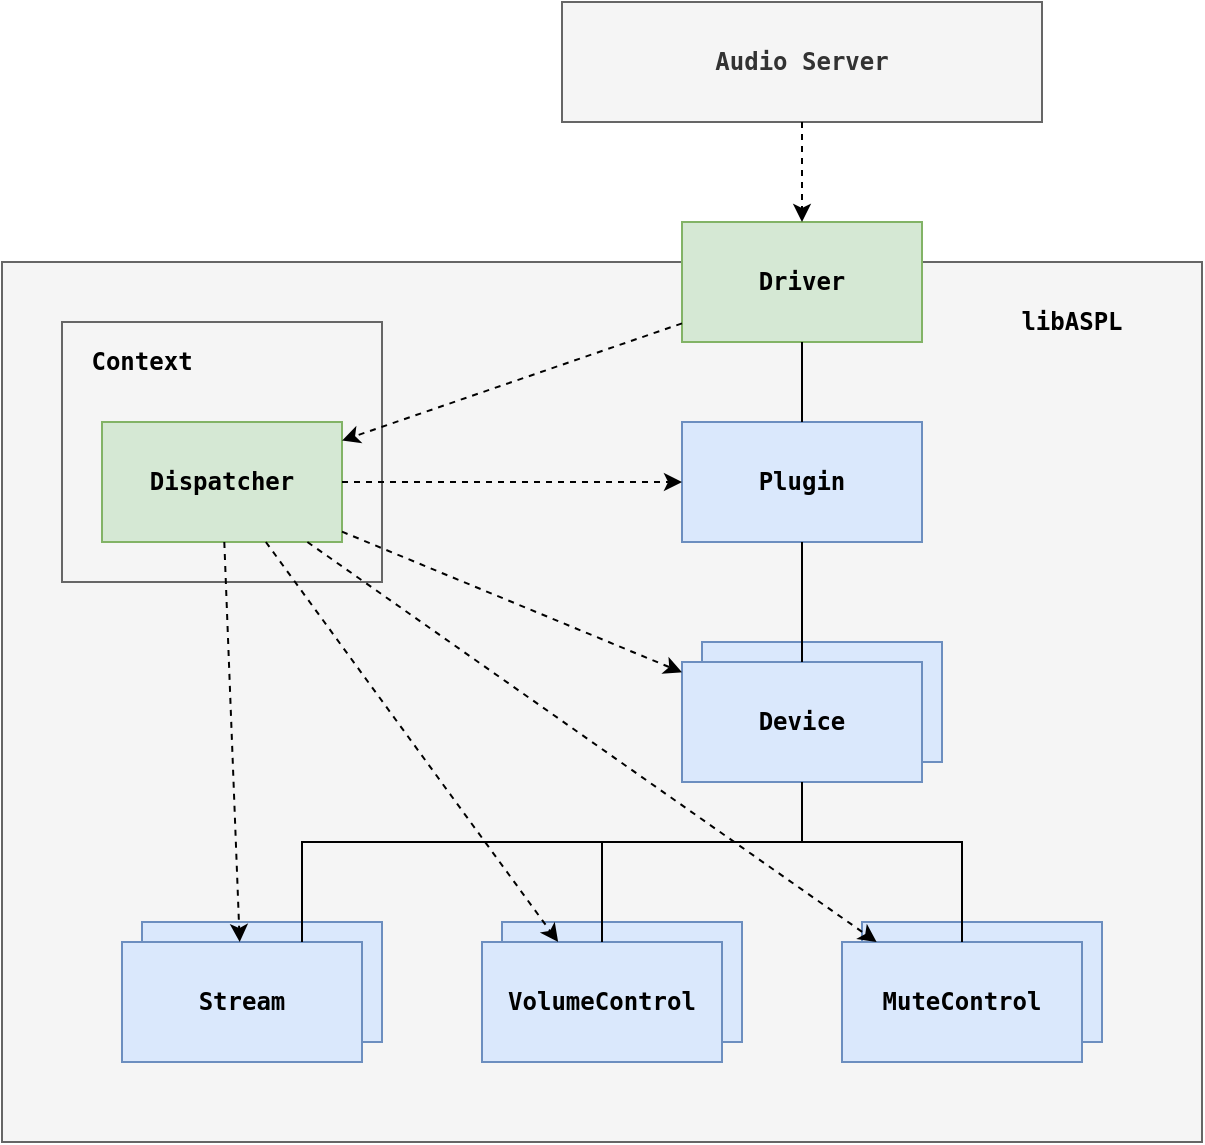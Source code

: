 <mxfile version="14.6.13" type="google"><diagram id="YGpLEwOhgi89u-TD7FiY" name="Page-1"><mxGraphModel dx="1485" dy="1907" grid="1" gridSize="10" guides="1" tooltips="1" connect="1" arrows="1" fold="1" page="1" pageScale="1" pageWidth="850" pageHeight="1100" math="0" shadow="0"><root><mxCell id="0"/><mxCell id="1" parent="0"/><mxCell id="whi88rX8rHVzz3fXB7_v-23" value="" style="rounded=0;whiteSpace=wrap;html=1;fontFamily=monospace;fillColor=#f5f5f5;strokeColor=#666666;fontColor=#333333;" vertex="1" parent="1"><mxGeometry x="10" y="-20" width="600" height="440" as="geometry"/></mxCell><mxCell id="whi88rX8rHVzz3fXB7_v-31" value="&lt;div&gt;&lt;br&gt;&lt;/div&gt;" style="rounded=0;whiteSpace=wrap;html=1;fillColor=#dae8fc;strokeColor=#6c8ebf;fontFamily=monospace;fontStyle=1" vertex="1" parent="1"><mxGeometry x="80" y="310" width="120" height="60" as="geometry"/></mxCell><mxCell id="whi88rX8rHVzz3fXB7_v-32" value="&lt;div&gt;&lt;br&gt;&lt;/div&gt;" style="rounded=0;whiteSpace=wrap;html=1;fillColor=#dae8fc;strokeColor=#6c8ebf;fontFamily=monospace;fontStyle=1" vertex="1" parent="1"><mxGeometry x="260" y="310" width="120" height="60" as="geometry"/></mxCell><mxCell id="whi88rX8rHVzz3fXB7_v-33" value="&lt;div&gt;&lt;br&gt;&lt;/div&gt;" style="rounded=0;whiteSpace=wrap;html=1;fillColor=#dae8fc;strokeColor=#6c8ebf;fontFamily=monospace;fontStyle=1" vertex="1" parent="1"><mxGeometry x="440" y="310" width="120" height="60" as="geometry"/></mxCell><mxCell id="whi88rX8rHVzz3fXB7_v-30" value="&lt;div&gt;&lt;br&gt;&lt;/div&gt;" style="rounded=0;whiteSpace=wrap;html=1;fillColor=#dae8fc;strokeColor=#6c8ebf;fontFamily=monospace;fontStyle=1" vertex="1" parent="1"><mxGeometry x="360" y="170" width="120" height="60" as="geometry"/></mxCell><mxCell id="whi88rX8rHVzz3fXB7_v-25" value="" style="rounded=0;whiteSpace=wrap;html=1;fillColor=#f5f5f5;strokeColor=#666666;fontFamily=monospace;fontColor=#333333;" vertex="1" parent="1"><mxGeometry x="40" y="10" width="160" height="130" as="geometry"/></mxCell><mxCell id="whi88rX8rHVzz3fXB7_v-1" value="Plugin" style="rounded=0;whiteSpace=wrap;html=1;fillColor=#dae8fc;strokeColor=#6c8ebf;fontFamily=monospace;fontStyle=1" vertex="1" parent="1"><mxGeometry x="350" y="60" width="120" height="60" as="geometry"/></mxCell><mxCell id="whi88rX8rHVzz3fXB7_v-2" value="Device" style="rounded=0;whiteSpace=wrap;html=1;fillColor=#dae8fc;strokeColor=#6c8ebf;fontFamily=monospace;fontStyle=1" vertex="1" parent="1"><mxGeometry x="350" y="180" width="120" height="60" as="geometry"/></mxCell><mxCell id="whi88rX8rHVzz3fXB7_v-3" value="Stream" style="rounded=0;whiteSpace=wrap;html=1;fillColor=#dae8fc;strokeColor=#6c8ebf;fontFamily=monospace;fontStyle=1" vertex="1" parent="1"><mxGeometry x="70" y="320" width="120" height="60" as="geometry"/></mxCell><mxCell id="whi88rX8rHVzz3fXB7_v-4" value="VolumeControl" style="rounded=0;whiteSpace=wrap;html=1;fillColor=#dae8fc;strokeColor=#6c8ebf;fontFamily=monospace;fontStyle=1" vertex="1" parent="1"><mxGeometry x="250" y="320" width="120" height="60" as="geometry"/></mxCell><mxCell id="whi88rX8rHVzz3fXB7_v-5" value="MuteControl" style="rounded=0;whiteSpace=wrap;html=1;fillColor=#dae8fc;strokeColor=#6c8ebf;fontFamily=monospace;fontStyle=1" vertex="1" parent="1"><mxGeometry x="430" y="320" width="120" height="60" as="geometry"/></mxCell><mxCell id="whi88rX8rHVzz3fXB7_v-6" value="Driver" style="rounded=0;whiteSpace=wrap;html=1;fillColor=#d5e8d4;strokeColor=#82b366;fontFamily=monospace;fontStyle=1" vertex="1" parent="1"><mxGeometry x="350" y="-40" width="120" height="60" as="geometry"/></mxCell><mxCell id="whi88rX8rHVzz3fXB7_v-7" value="Dispatcher" style="rounded=0;whiteSpace=wrap;html=1;fillColor=#d5e8d4;strokeColor=#82b366;fontFamily=monospace;fontStyle=1" vertex="1" parent="1"><mxGeometry x="60" y="60" width="120" height="60" as="geometry"/></mxCell><mxCell id="whi88rX8rHVzz3fXB7_v-8" value="" style="endArrow=classic;html=1;fontFamily=monospace;dashed=1;" edge="1" parent="1" source="whi88rX8rHVzz3fXB7_v-7" target="whi88rX8rHVzz3fXB7_v-1"><mxGeometry width="50" height="50" relative="1" as="geometry"><mxPoint x="570" y="190" as="sourcePoint"/><mxPoint x="620" y="140" as="targetPoint"/></mxGeometry></mxCell><mxCell id="whi88rX8rHVzz3fXB7_v-9" value="" style="endArrow=classic;html=1;fontFamily=monospace;dashed=1;" edge="1" parent="1" source="whi88rX8rHVzz3fXB7_v-7" target="whi88rX8rHVzz3fXB7_v-2"><mxGeometry width="50" height="50" relative="1" as="geometry"><mxPoint x="580" y="200" as="sourcePoint"/><mxPoint x="630" y="150" as="targetPoint"/></mxGeometry></mxCell><mxCell id="whi88rX8rHVzz3fXB7_v-10" value="" style="endArrow=classic;html=1;fontFamily=monospace;dashed=1;" edge="1" parent="1" source="whi88rX8rHVzz3fXB7_v-7" target="whi88rX8rHVzz3fXB7_v-3"><mxGeometry width="50" height="50" relative="1" as="geometry"><mxPoint x="590" y="210" as="sourcePoint"/><mxPoint x="640" y="160" as="targetPoint"/></mxGeometry></mxCell><mxCell id="whi88rX8rHVzz3fXB7_v-11" value="" style="endArrow=classic;html=1;fontFamily=monospace;dashed=1;" edge="1" parent="1" source="whi88rX8rHVzz3fXB7_v-7" target="whi88rX8rHVzz3fXB7_v-4"><mxGeometry width="50" height="50" relative="1" as="geometry"><mxPoint x="600" y="220" as="sourcePoint"/><mxPoint x="650" y="170" as="targetPoint"/></mxGeometry></mxCell><mxCell id="whi88rX8rHVzz3fXB7_v-12" value="" style="endArrow=classic;html=1;fontFamily=monospace;dashed=1;" edge="1" parent="1" source="whi88rX8rHVzz3fXB7_v-7" target="whi88rX8rHVzz3fXB7_v-5"><mxGeometry width="50" height="50" relative="1" as="geometry"><mxPoint x="610" y="230" as="sourcePoint"/><mxPoint x="660" y="180" as="targetPoint"/></mxGeometry></mxCell><mxCell id="whi88rX8rHVzz3fXB7_v-17" value="" style="endArrow=none;html=1;fontFamily=monospace;" edge="1" parent="1" source="whi88rX8rHVzz3fXB7_v-1" target="whi88rX8rHVzz3fXB7_v-6"><mxGeometry width="50" height="50" relative="1" as="geometry"><mxPoint x="460" y="110" as="sourcePoint"/><mxPoint x="620" y="140" as="targetPoint"/></mxGeometry></mxCell><mxCell id="whi88rX8rHVzz3fXB7_v-18" value="" style="endArrow=none;html=1;fontFamily=monospace;" edge="1" parent="1" source="whi88rX8rHVzz3fXB7_v-2" target="whi88rX8rHVzz3fXB7_v-1"><mxGeometry width="50" height="50" relative="1" as="geometry"><mxPoint x="580" y="200" as="sourcePoint"/><mxPoint x="630" y="150" as="targetPoint"/></mxGeometry></mxCell><mxCell id="whi88rX8rHVzz3fXB7_v-19" value="" style="endArrow=none;html=1;fontFamily=monospace;exitX=0.75;exitY=0;exitDx=0;exitDy=0;rounded=0;" edge="1" parent="1" source="whi88rX8rHVzz3fXB7_v-3" target="whi88rX8rHVzz3fXB7_v-2"><mxGeometry width="50" height="50" relative="1" as="geometry"><mxPoint x="590" y="210" as="sourcePoint"/><mxPoint x="640" y="160" as="targetPoint"/><Array as="points"><mxPoint x="160" y="270"/><mxPoint x="410" y="270"/></Array></mxGeometry></mxCell><mxCell id="whi88rX8rHVzz3fXB7_v-20" value="" style="endArrow=none;html=1;fontFamily=monospace;rounded=0;" edge="1" parent="1" source="whi88rX8rHVzz3fXB7_v-4" target="whi88rX8rHVzz3fXB7_v-2"><mxGeometry width="50" height="50" relative="1" as="geometry"><mxPoint x="600" y="220" as="sourcePoint"/><mxPoint x="650" y="170" as="targetPoint"/><Array as="points"><mxPoint x="310" y="270"/><mxPoint x="410" y="270"/></Array></mxGeometry></mxCell><mxCell id="whi88rX8rHVzz3fXB7_v-21" value="" style="endArrow=none;html=1;fontFamily=monospace;rounded=0;" edge="1" parent="1" source="whi88rX8rHVzz3fXB7_v-2" target="whi88rX8rHVzz3fXB7_v-5"><mxGeometry width="50" height="50" relative="1" as="geometry"><mxPoint x="610" y="230" as="sourcePoint"/><mxPoint x="660" y="180" as="targetPoint"/><Array as="points"><mxPoint x="410" y="270"/><mxPoint x="490" y="270"/></Array></mxGeometry></mxCell><mxCell id="whi88rX8rHVzz3fXB7_v-24" value="Audio Server" style="rounded=0;whiteSpace=wrap;html=1;fontFamily=monospace;fillColor=#f5f5f5;strokeColor=#666666;fontColor=#333333;fontStyle=1" vertex="1" parent="1"><mxGeometry x="290" y="-150" width="240" height="60" as="geometry"/></mxCell><mxCell id="whi88rX8rHVzz3fXB7_v-26" value="" style="endArrow=classic;html=1;fontFamily=monospace;dashed=1;" edge="1" parent="1" source="whi88rX8rHVzz3fXB7_v-6" target="whi88rX8rHVzz3fXB7_v-7"><mxGeometry width="50" height="50" relative="1" as="geometry"><mxPoint x="200" y="175.455" as="sourcePoint"/><mxPoint x="410" y="124.545" as="targetPoint"/></mxGeometry></mxCell><mxCell id="whi88rX8rHVzz3fXB7_v-27" value="Context" style="text;html=1;strokeColor=none;fillColor=none;align=center;verticalAlign=middle;whiteSpace=wrap;rounded=0;fontFamily=monospace;fontStyle=1" vertex="1" parent="1"><mxGeometry x="60" y="20" width="40" height="20" as="geometry"/></mxCell><mxCell id="whi88rX8rHVzz3fXB7_v-28" value="" style="endArrow=classic;html=1;fontFamily=monospace;dashed=1;" edge="1" parent="1" source="whi88rX8rHVzz3fXB7_v-24" target="whi88rX8rHVzz3fXB7_v-6"><mxGeometry width="50" height="50" relative="1" as="geometry"><mxPoint x="360" y="20.69" as="sourcePoint"/><mxPoint x="190" y="79.31" as="targetPoint"/></mxGeometry></mxCell><mxCell id="whi88rX8rHVzz3fXB7_v-29" value="libASPL" style="text;html=1;strokeColor=none;fillColor=none;align=center;verticalAlign=middle;whiteSpace=wrap;rounded=0;fontFamily=monospace;fontStyle=1" vertex="1" parent="1"><mxGeometry x="500" width="90" height="20" as="geometry"/></mxCell></root></mxGraphModel></diagram></mxfile>